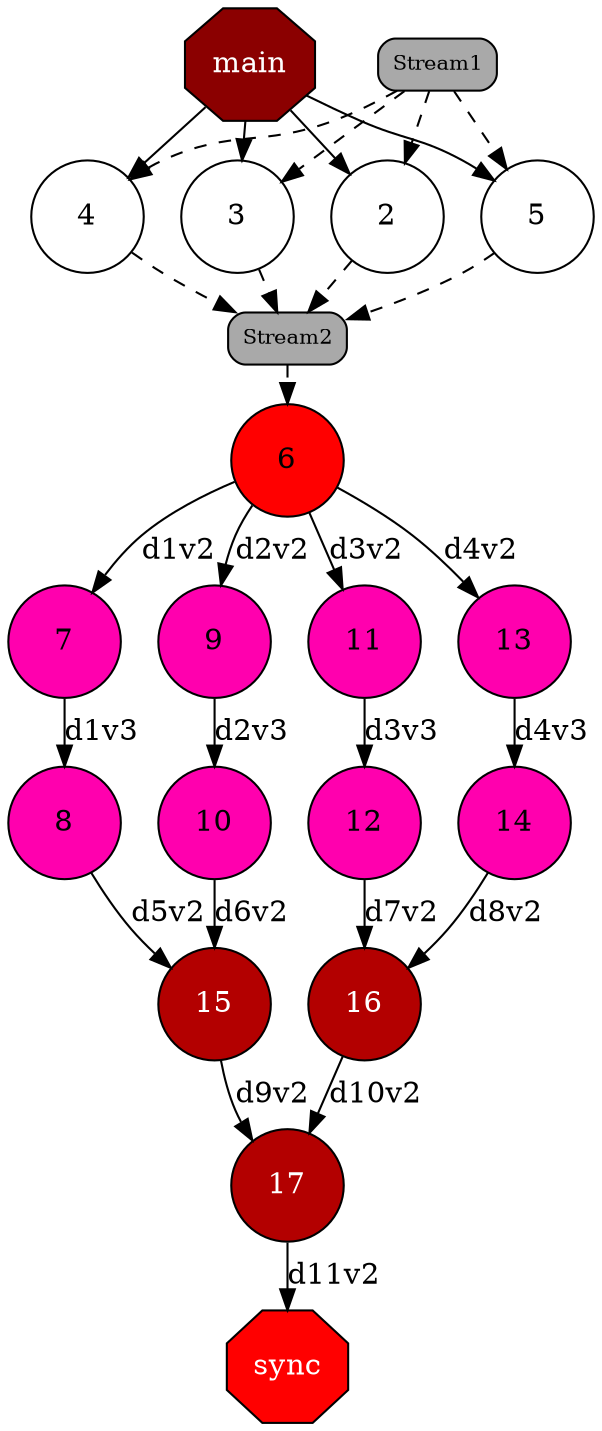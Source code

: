 digraph {
  rankdir=TB;
  labeljust="l";
  compound= true;
  subgraph dependence_graph {
    ranksep=0.12;
    node[height=0.75];

Synchro0[label="main", shape=octagon, style=filled fillcolor="#8B0000" fontcolor="#FFFFFF"];
Synchro0 -> 2;
Synchro0 -> 3;
Synchro0 -> 4;
Synchro0 -> 5;
Stream1[shape=rect style="rounded,filled" width=0 height=0 margin=0.1 fontsize=10 fillcolor="#a9a9a9" fontcolor="#000000"]
2[shape=circle, style=filled fillcolor="#ffffff" fontcolor="#000000"];
Stream1[shape=rect style="rounded,filled" width=0 height=0 margin=0.1 fontsize=10 fillcolor="#a9a9a9" fontcolor="#000000"]
Stream1 -> 2 [style=dashed];
Stream2[shape=rect style="rounded,filled" width=0 height=0 margin=0.1 fontsize=10 fillcolor="#a9a9a9" fontcolor="#000000"]
2 -> Stream2 [style=dashed];
3[shape=circle, style=filled fillcolor="#ffffff" fontcolor="#000000"];
Stream1[shape=rect style="rounded,filled" width=0 height=0 margin=0.1 fontsize=10 fillcolor="#a9a9a9" fontcolor="#000000"]
Stream1 -> 3 [style=dashed];
Stream2[shape=rect style="rounded,filled" width=0 height=0 margin=0.1 fontsize=10 fillcolor="#a9a9a9" fontcolor="#000000"]
3 -> Stream2 [style=dashed];
4[shape=circle, style=filled fillcolor="#ffffff" fontcolor="#000000"];
Stream1[shape=rect style="rounded,filled" width=0 height=0 margin=0.1 fontsize=10 fillcolor="#a9a9a9" fontcolor="#000000"]
Stream1 -> 4 [style=dashed];
Stream2[shape=rect style="rounded,filled" width=0 height=0 margin=0.1 fontsize=10 fillcolor="#a9a9a9" fontcolor="#000000"]
4 -> Stream2 [style=dashed];
5[shape=circle, style=filled fillcolor="#ffffff" fontcolor="#000000"];
Stream1[shape=rect style="rounded,filled" width=0 height=0 margin=0.1 fontsize=10 fillcolor="#a9a9a9" fontcolor="#000000"]
Stream1 -> 5 [style=dashed];
Stream2[shape=rect style="rounded,filled" width=0 height=0 margin=0.1 fontsize=10 fillcolor="#a9a9a9" fontcolor="#000000"]
5 -> Stream2 [style=dashed];
6[shape=circle, style=filled fillcolor="#ff0000" fontcolor="#000000"];
Stream2[shape=rect style="rounded,filled" width=0 height=0 margin=0.1 fontsize=10 fillcolor="#a9a9a9" fontcolor="#000000"]
Stream2 -> 6 [style=dashed];
7[shape=circle, style=filled fillcolor="#ff00ae" fontcolor="#000000"];
6 -> 7 [label="d1v2"];
8[shape=circle, style=filled fillcolor="#ff00ae" fontcolor="#000000"];
7 -> 8 [label="d1v3"];
9[shape=circle, style=filled fillcolor="#ff00ae" fontcolor="#000000"];
6 -> 9 [label="d2v2"];
10[shape=circle, style=filled fillcolor="#ff00ae" fontcolor="#000000"];
9 -> 10 [label="d2v3"];
11[shape=circle, style=filled fillcolor="#ff00ae" fontcolor="#000000"];
6 -> 11 [label="d3v2"];
12[shape=circle, style=filled fillcolor="#ff00ae" fontcolor="#000000"];
11 -> 12 [label="d3v3"];
13[shape=circle, style=filled fillcolor="#ff00ae" fontcolor="#000000"];
6 -> 13 [label="d4v2"];
14[shape=circle, style=filled fillcolor="#ff00ae" fontcolor="#000000"];
13 -> 14 [label="d4v3"];
15[shape=circle, style=filled fillcolor="#b30000" fontcolor="#ffffff"];
8 -> 15 [label="d5v2"];
10 -> 15 [label="d6v2"];
16[shape=circle, style=filled fillcolor="#b30000" fontcolor="#ffffff"];
12 -> 16 [label="d7v2"];
14 -> 16 [label="d8v2"];
17[shape=circle, style=filled fillcolor="#b30000" fontcolor="#ffffff"];
15 -> 17 [label="d9v2"];
16 -> 17 [label="d10v2"];
Synchro1[label="sync", shape=octagon, style=filled fillcolor="#ff0000" fontcolor="#FFFFFF"];
17 -> Synchro1 [label="d11v2"];  }
}

